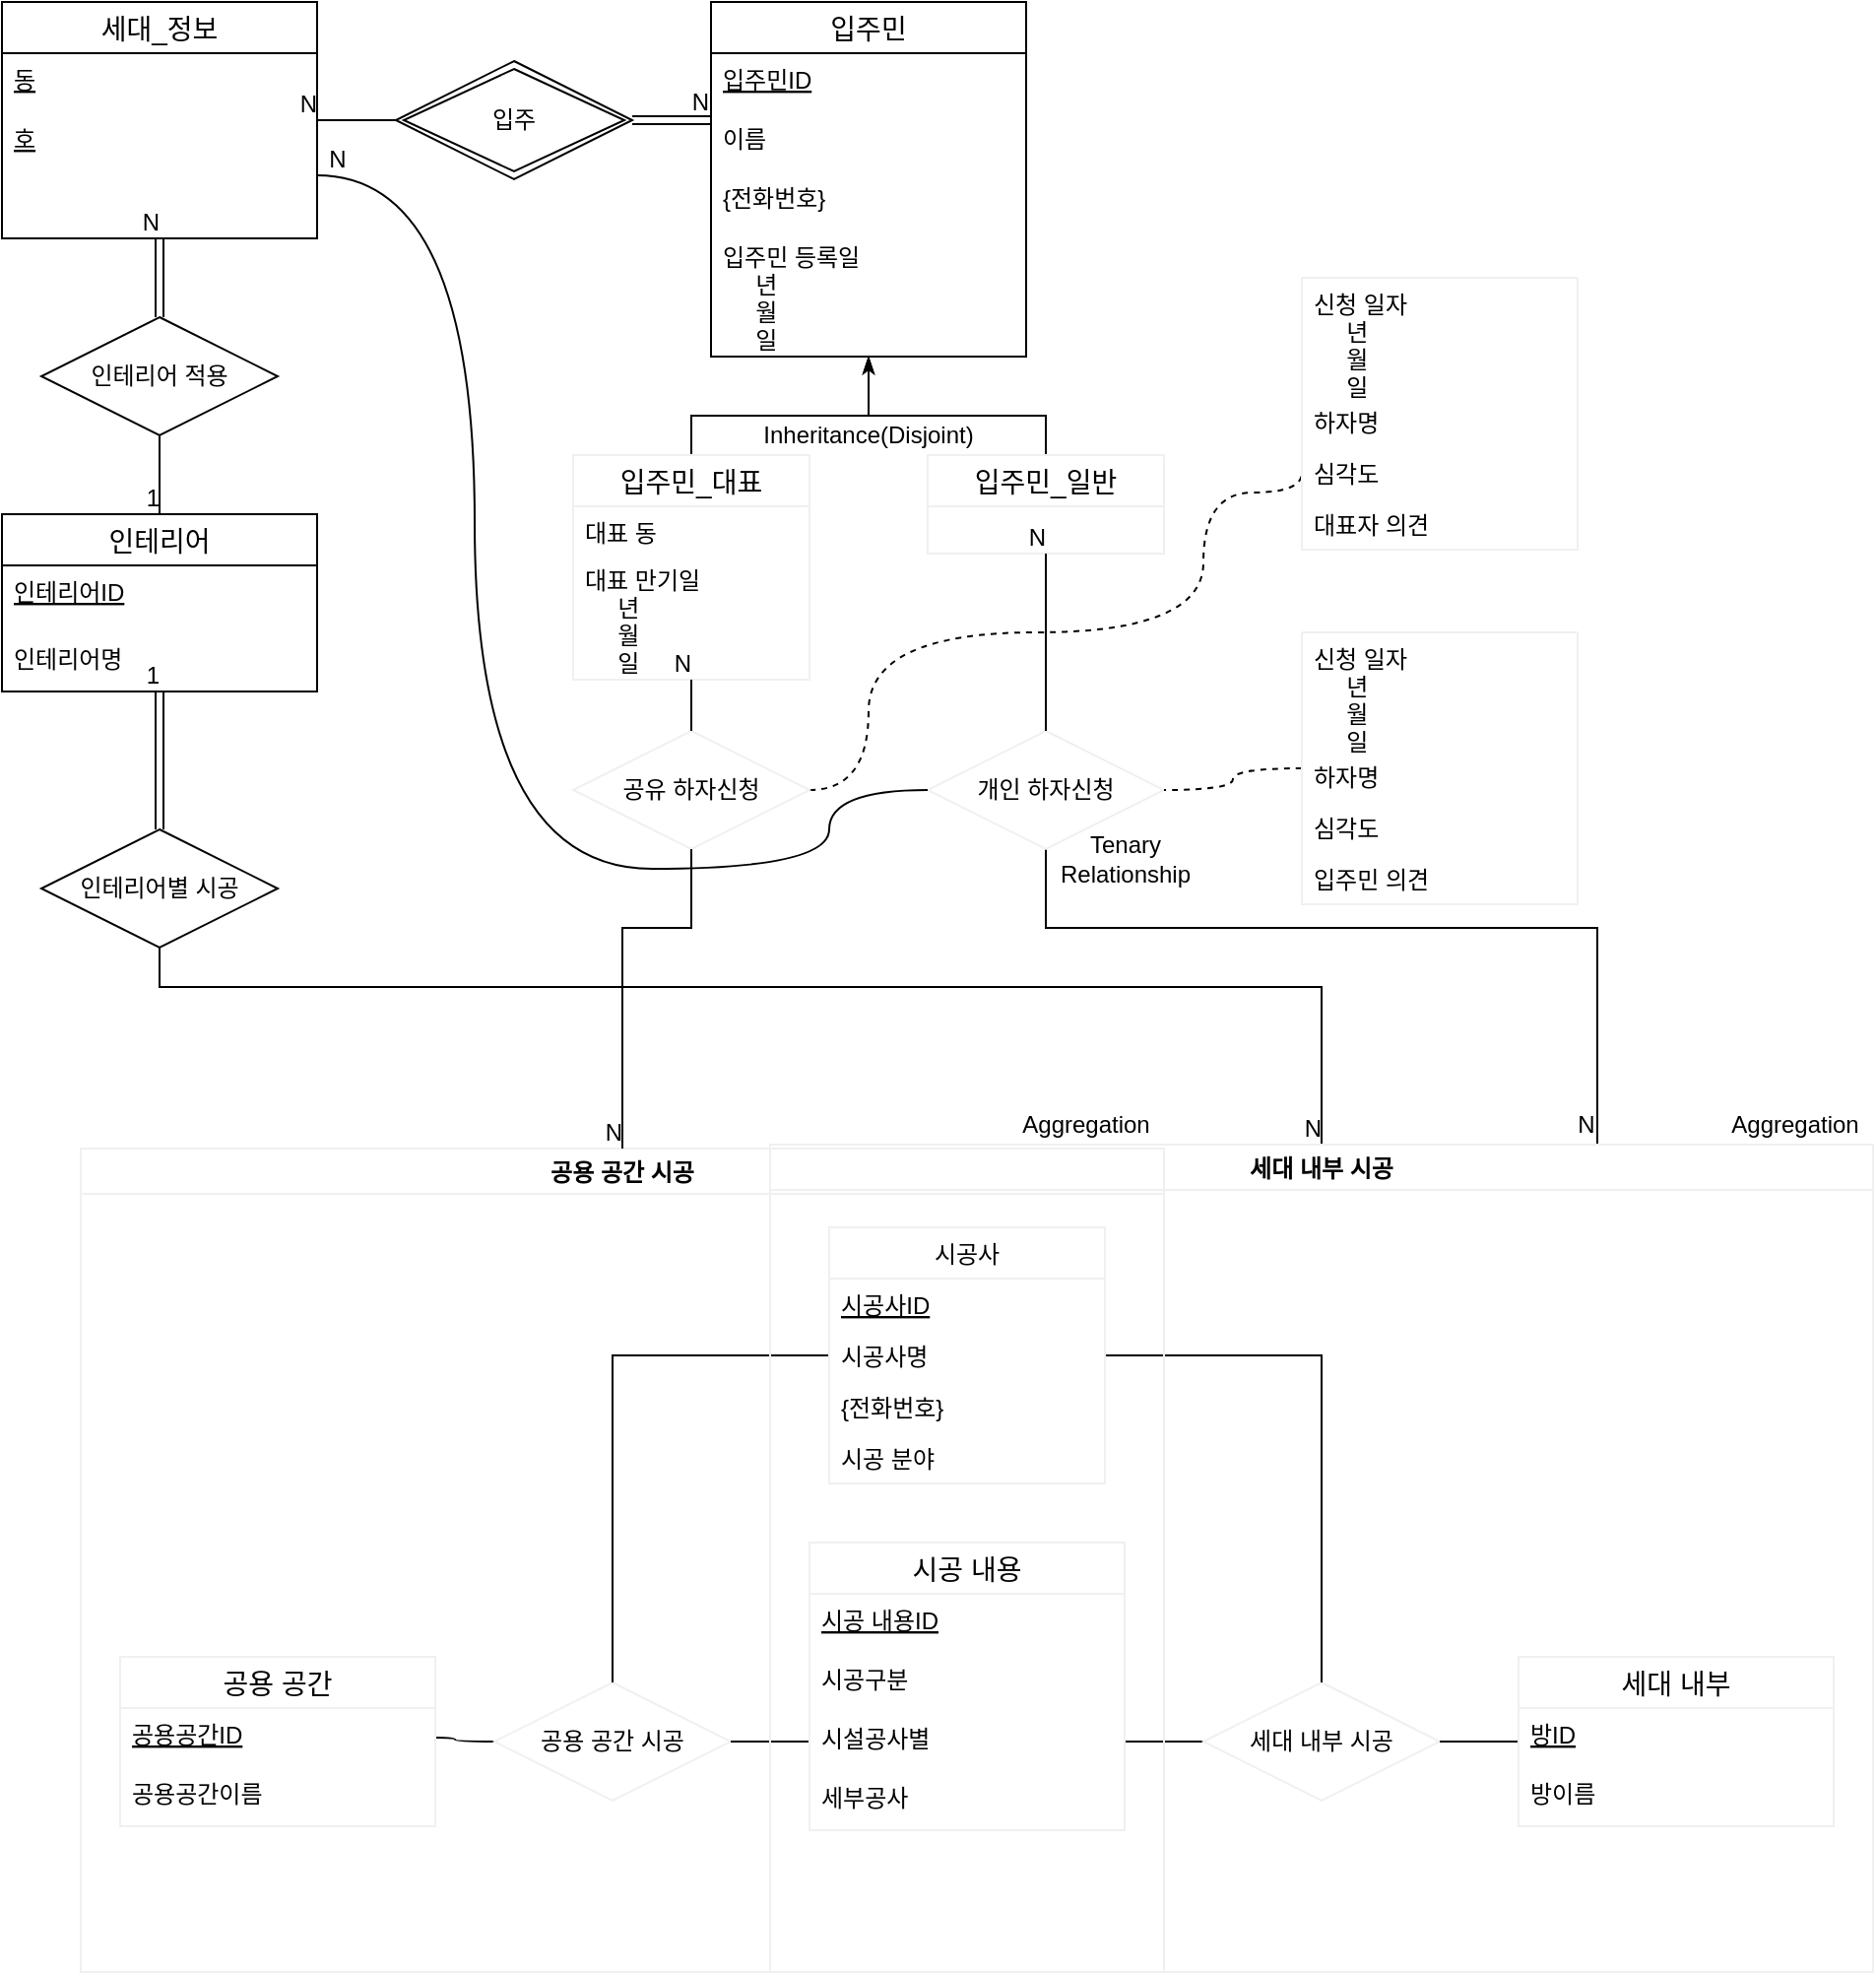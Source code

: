 <mxfile version="13.6.5">
    <diagram id="_rYbbTQPsh8oONCm1FYp" name="Page-1">
        <mxGraphModel dx="1166" dy="914" grid="1" gridSize="10" guides="1" tooltips="1" connect="1" arrows="1" fold="1" page="1" pageScale="1" pageWidth="827" pageHeight="1169" math="0" shadow="0">
            <root>
                <mxCell id="0"/>
                <mxCell id="1" parent="0"/>
                <mxCell id="4" value="인테리어 적용" style="shape=rhombus;perimeter=rhombusPerimeter;whiteSpace=wrap;html=1;align=center;" parent="1" vertex="1">
                    <mxGeometry x="100" y="200" width="120" height="60" as="geometry"/>
                </mxCell>
                <mxCell id="9" value="인테리어별 시공" style="shape=rhombus;perimeter=rhombusPerimeter;whiteSpace=wrap;html=1;align=center;" parent="1" vertex="1">
                    <mxGeometry x="100" y="460" width="120" height="60" as="geometry"/>
                </mxCell>
                <mxCell id="17" value="" style="endArrow=none;html=1;rounded=0;entryX=0.5;entryY=0;entryDx=0;entryDy=0;exitX=0.5;exitY=1;exitDx=0;exitDy=0;" edge="1" parent="1" source="4" target="48">
                    <mxGeometry relative="1" as="geometry">
                        <mxPoint x="160" y="270" as="sourcePoint"/>
                        <mxPoint x="160" y="300" as="targetPoint"/>
                    </mxGeometry>
                </mxCell>
                <mxCell id="18" value="1" style="resizable=0;html=1;align=right;verticalAlign=bottom;" connectable="0" vertex="1" parent="17">
                    <mxGeometry x="1" relative="1" as="geometry"/>
                </mxCell>
                <mxCell id="23" value="" style="shape=link;html=1;rounded=0;exitX=0.5;exitY=0;exitDx=0;exitDy=0;entryX=0.5;entryY=1;entryDx=0;entryDy=0;" edge="1" parent="1" source="4" target="44">
                    <mxGeometry relative="1" as="geometry">
                        <mxPoint x="160" y="180" as="sourcePoint"/>
                        <mxPoint x="160" y="110" as="targetPoint"/>
                    </mxGeometry>
                </mxCell>
                <mxCell id="24" value="N" style="resizable=0;html=1;align=right;verticalAlign=bottom;" connectable="0" vertex="1" parent="23">
                    <mxGeometry x="1" relative="1" as="geometry"/>
                </mxCell>
                <mxCell id="48" value="인테리어" style="swimlane;fontStyle=0;childLayout=stackLayout;horizontal=1;startSize=26;horizontalStack=0;resizeParent=1;resizeParentMax=0;resizeLast=0;collapsible=1;marginBottom=0;align=center;fontSize=14;" vertex="1" parent="1">
                    <mxGeometry x="80" y="300" width="160" height="90" as="geometry"/>
                </mxCell>
                <mxCell id="49" value="인테리어ID" style="text;strokeColor=none;fillColor=none;spacingLeft=4;spacingRight=4;overflow=hidden;rotatable=0;points=[[0,0.5],[1,0.5]];portConstraint=eastwest;fontSize=12;fontStyle=4" vertex="1" parent="48">
                    <mxGeometry y="26" width="160" height="34" as="geometry"/>
                </mxCell>
                <mxCell id="224" value="인테리어명" style="text;strokeColor=none;fillColor=none;spacingLeft=4;spacingRight=4;overflow=hidden;rotatable=0;points=[[0,0.5],[1,0.5]];portConstraint=eastwest;fontSize=12;" vertex="1" parent="48">
                    <mxGeometry y="60" width="160" height="30" as="geometry"/>
                </mxCell>
                <mxCell id="57" value="" style="shape=link;html=1;rounded=0;exitX=1;exitY=0.5;exitDx=0;exitDy=0;entryX=0;entryY=0.133;entryDx=0;entryDy=0;entryPerimeter=0;" edge="1" parent="1" target="55">
                    <mxGeometry relative="1" as="geometry">
                        <mxPoint x="400" y="100" as="sourcePoint"/>
                        <mxPoint x="440" y="80" as="targetPoint"/>
                        <Array as="points">
                            <mxPoint x="420" y="100"/>
                        </Array>
                    </mxGeometry>
                </mxCell>
                <mxCell id="58" value="N" style="resizable=0;html=1;align=right;verticalAlign=bottom;" connectable="0" vertex="1" parent="57">
                    <mxGeometry x="1" relative="1" as="geometry"/>
                </mxCell>
                <mxCell id="53" value="입주민" style="swimlane;fontStyle=0;childLayout=stackLayout;horizontal=1;startSize=26;horizontalStack=0;resizeParent=1;resizeParentMax=0;resizeLast=0;collapsible=1;marginBottom=0;align=center;fontSize=14;shadow=0;perimeterSpacing=1;swimlaneFillColor=none;glass=0;comic=0;moveCells=0;perimeter=rectanglePerimeter;container=0;treeFolding=0;rounded=0;" vertex="1" parent="1">
                    <mxGeometry x="440" y="40" width="160" height="180" as="geometry">
                        <mxRectangle x="440" y="40" width="70" height="26" as="alternateBounds"/>
                    </mxGeometry>
                </mxCell>
                <mxCell id="54" value="입주민ID" style="text;strokeColor=none;fillColor=none;spacingLeft=4;spacingRight=4;overflow=hidden;rotatable=0;points=[[0,0.5],[1,0.5]];portConstraint=eastwest;fontSize=12;fontStyle=4" vertex="1" parent="53">
                    <mxGeometry y="26" width="160" height="30" as="geometry"/>
                </mxCell>
                <mxCell id="55" value="이름" style="text;strokeColor=none;fillColor=none;spacingLeft=4;spacingRight=4;overflow=hidden;rotatable=0;points=[[0,0.5],[1,0.5]];portConstraint=eastwest;fontSize=12;" vertex="1" parent="53">
                    <mxGeometry y="56" width="160" height="30" as="geometry"/>
                </mxCell>
                <mxCell id="56" value="{전화번호}" style="text;strokeColor=none;fillColor=none;spacingLeft=4;spacingRight=4;overflow=hidden;rotatable=0;points=[[0,0.5],[1,0.5]];portConstraint=eastwest;fontSize=12;" vertex="1" parent="53">
                    <mxGeometry y="86" width="160" height="30" as="geometry"/>
                </mxCell>
                <mxCell id="102" value="입주민 등록일&#10;     년&#10;     월&#10;     일&#10;&#10;" style="text;strokeColor=none;fillColor=none;spacingLeft=4;spacingRight=4;overflow=hidden;rotatable=0;points=[[0,0.5],[1,0.5]];portConstraint=eastwest;fontSize=12;" vertex="1" parent="53">
                    <mxGeometry y="116" width="160" height="64" as="geometry"/>
                </mxCell>
                <mxCell id="60" value="" style="endArrow=none;html=1;rounded=0;exitX=0;exitY=0.5;exitDx=0;exitDy=0;entryX=1;entryY=0.5;entryDx=0;entryDy=0;" edge="1" parent="1" target="44">
                    <mxGeometry relative="1" as="geometry">
                        <mxPoint x="280" y="100" as="sourcePoint"/>
                        <mxPoint x="260" y="50" as="targetPoint"/>
                    </mxGeometry>
                </mxCell>
                <mxCell id="61" value="N" style="resizable=0;html=1;align=right;verticalAlign=bottom;" connectable="0" vertex="1" parent="60">
                    <mxGeometry x="1" relative="1" as="geometry"/>
                </mxCell>
                <mxCell id="62" value="입주" style="shape=rhombus;double=1;perimeter=rhombusPerimeter;whiteSpace=wrap;html=1;align=center;" vertex="1" parent="1">
                    <mxGeometry x="280" y="70" width="120" height="60" as="geometry"/>
                </mxCell>
                <mxCell id="107" style="edgeStyle=orthogonalEdgeStyle;rounded=0;orthogonalLoop=1;jettySize=auto;html=1;exitX=0.5;exitY=0;exitDx=0;exitDy=0;startArrow=none;startFill=0;endArrow=classicThin;endFill=1;" edge="1" parent="1" source="93">
                    <mxGeometry relative="1" as="geometry">
                        <mxPoint x="520" y="220" as="targetPoint"/>
                        <Array as="points">
                            <mxPoint x="430" y="250"/>
                            <mxPoint x="520" y="250"/>
                        </Array>
                    </mxGeometry>
                </mxCell>
                <mxCell id="93" value="입주민_대표" style="swimlane;fontStyle=0;childLayout=stackLayout;horizontal=1;startSize=26;horizontalStack=0;resizeParent=1;resizeParentMax=0;resizeLast=0;collapsible=1;marginBottom=0;align=center;fontSize=14;rounded=0;shadow=0;glass=0;comic=0;sketch=0;strokeColor=#f0f0f0;fillColor=none;gradientColor=none;" vertex="1" parent="1">
                    <mxGeometry x="370" y="270" width="120" height="114" as="geometry">
                        <mxRectangle x="370" y="270" width="110" height="26" as="alternateBounds"/>
                    </mxGeometry>
                </mxCell>
                <mxCell id="94" value="대표 동" style="text;strokeColor=none;fillColor=none;spacingLeft=4;spacingRight=4;overflow=hidden;rotatable=0;points=[[0,0.5],[1,0.5]];portConstraint=eastwest;fontSize=12;" vertex="1" parent="93">
                    <mxGeometry y="26" width="120" height="24" as="geometry"/>
                </mxCell>
                <mxCell id="95" value="대표 만기일&#10;     년&#10;     월&#10;     일" style="text;strokeColor=none;fillColor=none;spacingLeft=4;spacingRight=4;overflow=hidden;rotatable=0;points=[[0,0.5],[1,0.5]];portConstraint=eastwest;fontSize=12;" vertex="1" parent="93">
                    <mxGeometry y="50" width="120" height="64" as="geometry"/>
                </mxCell>
                <mxCell id="108" style="edgeStyle=orthogonalEdgeStyle;rounded=0;orthogonalLoop=1;jettySize=auto;html=1;exitX=0.5;exitY=0;exitDx=0;exitDy=0;startArrow=none;startFill=0;endArrow=classicThin;endFill=1;" edge="1" parent="1" source="97">
                    <mxGeometry relative="1" as="geometry">
                        <mxPoint x="520" y="220" as="targetPoint"/>
                        <Array as="points">
                            <mxPoint x="610" y="250"/>
                            <mxPoint x="520" y="250"/>
                        </Array>
                    </mxGeometry>
                </mxCell>
                <mxCell id="97" value="입주민_일반" style="swimlane;fontStyle=0;childLayout=stackLayout;horizontal=1;startSize=26;horizontalStack=0;resizeParent=1;resizeParentMax=0;resizeLast=0;collapsible=1;marginBottom=0;align=center;fontSize=14;rounded=0;shadow=0;glass=0;comic=0;sketch=0;strokeColor=#f0f0f0;fillColor=none;gradientColor=none;" vertex="1" parent="1">
                    <mxGeometry x="550" y="270" width="120" height="50" as="geometry">
                        <mxRectangle x="550" y="270" width="110" height="26" as="alternateBounds"/>
                    </mxGeometry>
                </mxCell>
                <mxCell id="182" style="edgeStyle=orthogonalEdgeStyle;curved=1;rounded=0;orthogonalLoop=1;jettySize=auto;html=1;entryX=0;entryY=0.5;entryDx=0;entryDy=0;dashed=1;startArrow=none;startFill=0;endArrow=none;endFill=0;exitX=1;exitY=0.5;exitDx=0;exitDy=0;" edge="1" parent="1" source="114" target="180">
                    <mxGeometry relative="1" as="geometry">
                        <Array as="points">
                            <mxPoint x="520" y="440"/>
                            <mxPoint x="520" y="360"/>
                            <mxPoint x="690" y="360"/>
                            <mxPoint x="690" y="289"/>
                            <mxPoint x="740" y="289"/>
                        </Array>
                    </mxGeometry>
                </mxCell>
                <mxCell id="114" value="공유 하자신청" style="shape=rhombus;perimeter=rhombusPerimeter;whiteSpace=wrap;html=1;align=center;rounded=0;shadow=0;glass=0;comic=0;sketch=0;strokeColor=#f0f0f0;fillColor=none;gradientColor=none;" vertex="1" parent="1">
                    <mxGeometry x="370" y="410" width="120" height="60" as="geometry"/>
                </mxCell>
                <mxCell id="217" style="edgeStyle=orthogonalEdgeStyle;rounded=0;orthogonalLoop=1;jettySize=auto;html=1;exitX=0.5;exitY=1;exitDx=0;exitDy=0;entryX=0.75;entryY=0;entryDx=0;entryDy=0;startArrow=none;startFill=0;endArrow=none;endFill=0;" edge="1" parent="1" source="115" target="216">
                    <mxGeometry relative="1" as="geometry">
                        <Array as="points">
                            <mxPoint x="610" y="510"/>
                            <mxPoint x="890" y="510"/>
                        </Array>
                    </mxGeometry>
                </mxCell>
                <mxCell id="115" value="개인 하자신청" style="shape=rhombus;perimeter=rhombusPerimeter;whiteSpace=wrap;html=1;align=center;rounded=0;shadow=0;glass=0;comic=0;sketch=0;strokeColor=#f0f0f0;fillColor=none;gradientColor=none;" vertex="1" parent="1">
                    <mxGeometry x="550" y="410" width="120" height="60" as="geometry"/>
                </mxCell>
                <mxCell id="176" style="edgeStyle=orthogonalEdgeStyle;rounded=0;orthogonalLoop=1;jettySize=auto;html=1;entryX=1;entryY=0.5;entryDx=0;entryDy=0;startArrow=none;startFill=0;endArrow=none;endFill=0;curved=1;dashed=1;" edge="1" parent="1" source="169" target="115">
                    <mxGeometry relative="1" as="geometry"/>
                </mxCell>
                <mxCell id="169" value="" style="swimlane;fontStyle=0;childLayout=stackLayout;horizontal=1;startSize=0;fillColor=none;horizontalStack=0;resizeParent=1;resizeParentMax=0;resizeLast=0;collapsible=0;marginBottom=0;rounded=0;shadow=0;glass=0;comic=0;sketch=0;strokeColor=#f0f0f0;resizable=1;swimlaneLine=0;" vertex="1" parent="1">
                    <mxGeometry x="740" y="360" width="140" height="138" as="geometry"/>
                </mxCell>
                <mxCell id="170" value="신청 일자&#10;     년&#10;     월&#10;     일" style="text;strokeColor=none;fillColor=none;align=left;verticalAlign=top;spacingLeft=4;spacingRight=4;overflow=hidden;rotatable=0;points=[[0,0.5],[1,0.5]];portConstraint=eastwest;" vertex="1" parent="169">
                    <mxGeometry width="140" height="60" as="geometry"/>
                </mxCell>
                <mxCell id="171" value="하자명" style="text;strokeColor=none;fillColor=none;align=left;verticalAlign=top;spacingLeft=4;spacingRight=4;overflow=hidden;rotatable=0;points=[[0,0.5],[1,0.5]];portConstraint=eastwest;" vertex="1" parent="169">
                    <mxGeometry y="60" width="140" height="26" as="geometry"/>
                </mxCell>
                <mxCell id="172" value="심각도" style="text;strokeColor=none;fillColor=none;align=left;verticalAlign=top;spacingLeft=4;spacingRight=4;overflow=hidden;rotatable=0;points=[[0,0.5],[1,0.5]];portConstraint=eastwest;" vertex="1" parent="169">
                    <mxGeometry y="86" width="140" height="26" as="geometry"/>
                </mxCell>
                <mxCell id="173" value="입주민 의견" style="text;strokeColor=none;fillColor=none;align=left;verticalAlign=top;spacingLeft=4;spacingRight=4;overflow=hidden;rotatable=0;points=[[0,0.5],[1,0.5]];portConstraint=eastwest;" vertex="1" parent="169">
                    <mxGeometry y="112" width="140" height="26" as="geometry"/>
                </mxCell>
                <mxCell id="185" value="" style="shape=link;html=1;rounded=0;startArrow=none;startFill=0;endArrow=none;endFill=0;exitX=0.5;exitY=0;exitDx=0;exitDy=0;" edge="1" parent="1" source="9">
                    <mxGeometry relative="1" as="geometry">
                        <mxPoint x="160" y="440" as="sourcePoint"/>
                        <mxPoint x="160" y="390" as="targetPoint"/>
                    </mxGeometry>
                </mxCell>
                <mxCell id="186" value="1" style="resizable=0;html=1;align=right;verticalAlign=bottom;" connectable="0" vertex="1" parent="185">
                    <mxGeometry x="1" relative="1" as="geometry"/>
                </mxCell>
                <mxCell id="187" value="" style="endArrow=none;html=1;rounded=0;entryX=0.5;entryY=0;entryDx=0;entryDy=0;" edge="1" parent="1" target="216">
                    <mxGeometry relative="1" as="geometry">
                        <mxPoint x="160" y="520" as="sourcePoint"/>
                        <mxPoint x="440" y="520" as="targetPoint"/>
                        <Array as="points">
                            <mxPoint x="160" y="540"/>
                            <mxPoint x="750" y="540"/>
                        </Array>
                    </mxGeometry>
                </mxCell>
                <mxCell id="188" value="N" style="resizable=0;html=1;align=right;verticalAlign=bottom;" connectable="0" vertex="1" parent="187">
                    <mxGeometry x="1" relative="1" as="geometry"/>
                </mxCell>
                <mxCell id="189" value="Inheritance(Disjoint)" style="text;html=1;strokeColor=none;fillColor=none;align=center;verticalAlign=middle;whiteSpace=wrap;rounded=0;shadow=0;glass=0;comic=0;sketch=0;" vertex="1" parent="1">
                    <mxGeometry x="500" y="250" width="40" height="20" as="geometry"/>
                </mxCell>
                <mxCell id="190" value="" style="endArrow=none;html=1;rounded=0;entryX=0.5;entryY=1;entryDx=0;entryDy=0;exitX=0.5;exitY=0;exitDx=0;exitDy=0;" edge="1" parent="1" source="114" target="93">
                    <mxGeometry relative="1" as="geometry">
                        <mxPoint x="340" y="490" as="sourcePoint"/>
                        <mxPoint x="360" y="350" as="targetPoint"/>
                    </mxGeometry>
                </mxCell>
                <mxCell id="191" value="N" style="resizable=0;html=1;align=right;verticalAlign=bottom;" connectable="0" vertex="1" parent="190">
                    <mxGeometry x="1" relative="1" as="geometry"/>
                </mxCell>
                <mxCell id="192" value="" style="endArrow=none;html=1;rounded=0;entryX=0.5;entryY=1;entryDx=0;entryDy=0;exitX=0.5;exitY=0;exitDx=0;exitDy=0;" edge="1" parent="1" source="115" target="97">
                    <mxGeometry relative="1" as="geometry">
                        <mxPoint x="340" y="490" as="sourcePoint"/>
                        <mxPoint x="500" y="490" as="targetPoint"/>
                    </mxGeometry>
                </mxCell>
                <mxCell id="193" value="N" style="resizable=0;html=1;align=right;verticalAlign=bottom;" connectable="0" vertex="1" parent="192">
                    <mxGeometry x="1" relative="1" as="geometry"/>
                </mxCell>
                <mxCell id="44" value="세대_정보" style="swimlane;fontStyle=0;childLayout=stackLayout;horizontal=1;startSize=26;horizontalStack=0;resizeParent=1;resizeParentMax=0;resizeLast=0;collapsible=1;marginBottom=0;align=center;fontSize=14;" vertex="1" parent="1">
                    <mxGeometry x="80" y="40" width="160" height="120" as="geometry">
                        <mxRectangle x="80" y="40" width="50" height="26" as="alternateBounds"/>
                    </mxGeometry>
                </mxCell>
                <mxCell id="45" value="동" style="text;strokeColor=none;fillColor=none;spacingLeft=4;spacingRight=4;overflow=hidden;rotatable=0;points=[[0,0.5],[1,0.5]];portConstraint=eastwest;fontSize=12;fontStyle=4" vertex="1" parent="44">
                    <mxGeometry y="26" width="160" height="30" as="geometry"/>
                </mxCell>
                <mxCell id="46" value="호" style="text;strokeColor=none;fillColor=none;spacingLeft=4;spacingRight=4;overflow=hidden;rotatable=0;points=[[0,0.5],[1,0.5]];portConstraint=eastwest;fontSize=12;fontStyle=4" vertex="1" parent="44">
                    <mxGeometry y="56" width="160" height="64" as="geometry"/>
                </mxCell>
                <mxCell id="200" style="edgeStyle=orthogonalEdgeStyle;curved=1;rounded=0;orthogonalLoop=1;jettySize=auto;html=1;exitX=1;exitY=0.5;exitDx=0;exitDy=0;entryX=0;entryY=0.5;entryDx=0;entryDy=0;startArrow=none;startFill=0;endArrow=none;endFill=0;" edge="1" parent="1" source="46" target="115">
                    <mxGeometry relative="1" as="geometry">
                        <Array as="points">
                            <mxPoint x="320" y="128"/>
                            <mxPoint x="320" y="480"/>
                            <mxPoint x="500" y="480"/>
                            <mxPoint x="500" y="440"/>
                        </Array>
                    </mxGeometry>
                </mxCell>
                <mxCell id="177" value="" style="swimlane;fontStyle=0;childLayout=stackLayout;horizontal=1;startSize=0;fillColor=none;horizontalStack=0;resizeParent=1;resizeParentMax=0;resizeLast=0;collapsible=0;marginBottom=0;rounded=0;shadow=0;glass=0;comic=0;sketch=0;strokeColor=#f0f0f0;resizable=1;swimlaneLine=0;" vertex="1" parent="1">
                    <mxGeometry x="740" y="180" width="140" height="138" as="geometry"/>
                </mxCell>
                <mxCell id="178" value="신청 일자&#10;     년&#10;     월&#10;     일" style="text;strokeColor=none;fillColor=none;align=left;verticalAlign=top;spacingLeft=4;spacingRight=4;overflow=hidden;rotatable=0;points=[[0,0.5],[1,0.5]];portConstraint=eastwest;" vertex="1" parent="177">
                    <mxGeometry width="140" height="60" as="geometry"/>
                </mxCell>
                <mxCell id="179" value="하자명" style="text;strokeColor=none;fillColor=none;align=left;verticalAlign=top;spacingLeft=4;spacingRight=4;overflow=hidden;rotatable=0;points=[[0,0.5],[1,0.5]];portConstraint=eastwest;" vertex="1" parent="177">
                    <mxGeometry y="60" width="140" height="26" as="geometry"/>
                </mxCell>
                <mxCell id="180" value="심각도" style="text;strokeColor=none;fillColor=none;align=left;verticalAlign=top;spacingLeft=4;spacingRight=4;overflow=hidden;rotatable=0;points=[[0,0.5],[1,0.5]];portConstraint=eastwest;" vertex="1" parent="177">
                    <mxGeometry y="86" width="140" height="26" as="geometry"/>
                </mxCell>
                <mxCell id="181" value="대표자 의견" style="text;strokeColor=none;fillColor=none;align=left;verticalAlign=top;spacingLeft=4;spacingRight=4;overflow=hidden;rotatable=0;points=[[0,0.5],[1,0.5]];portConstraint=eastwest;" vertex="1" parent="177">
                    <mxGeometry y="112" width="140" height="26" as="geometry"/>
                </mxCell>
                <mxCell id="233" style="edgeStyle=orthogonalEdgeStyle;orthogonalLoop=1;jettySize=auto;html=1;entryX=1;entryY=0.5;entryDx=0;entryDy=0;startArrow=none;startFill=0;endArrow=none;endFill=0;curved=1;" edge="1" parent="1" source="129" target="204">
                    <mxGeometry relative="1" as="geometry"/>
                </mxCell>
                <mxCell id="129" value="공용 공간 시공" style="shape=rhombus;perimeter=rhombusPerimeter;whiteSpace=wrap;html=1;align=center;rounded=0;shadow=0;glass=0;comic=0;sketch=0;strokeColor=#f0f0f0;fillColor=none;gradientColor=none;" vertex="1" parent="1">
                    <mxGeometry x="330" y="893" width="120" height="60" as="geometry"/>
                </mxCell>
                <mxCell id="207" style="edgeStyle=orthogonalEdgeStyle;rounded=0;orthogonalLoop=1;jettySize=auto;html=1;entryX=0.5;entryY=0;entryDx=0;entryDy=0;startArrow=none;startFill=0;endArrow=none;endFill=0;" edge="1" parent="1" source="124" target="129">
                    <mxGeometry relative="1" as="geometry"/>
                </mxCell>
                <mxCell id="208" style="edgeStyle=orthogonalEdgeStyle;rounded=0;orthogonalLoop=1;jettySize=auto;html=1;exitX=0;exitY=0.5;exitDx=0;exitDy=0;entryX=1;entryY=0.5;entryDx=0;entryDy=0;startArrow=none;startFill=0;endArrow=none;endFill=0;" edge="1" parent="1" source="133" target="129">
                    <mxGeometry relative="1" as="geometry"/>
                </mxCell>
                <mxCell id="211" style="edgeStyle=orthogonalEdgeStyle;rounded=0;orthogonalLoop=1;jettySize=auto;html=1;exitX=0;exitY=0.5;exitDx=0;exitDy=0;entryX=1;entryY=0.5;entryDx=0;entryDy=0;startArrow=none;startFill=0;endArrow=none;endFill=0;" edge="1" parent="1" source="210" target="133">
                    <mxGeometry relative="1" as="geometry"/>
                </mxCell>
                <mxCell id="210" value="세대 내부 시공" style="shape=rhombus;perimeter=rhombusPerimeter;whiteSpace=wrap;html=1;align=center;rounded=0;shadow=0;glass=0;comic=0;sketch=0;strokeColor=#f0f0f0;fillColor=none;gradientColor=none;" vertex="1" parent="1">
                    <mxGeometry x="690" y="893" width="120" height="60" as="geometry"/>
                </mxCell>
                <mxCell id="212" style="edgeStyle=orthogonalEdgeStyle;orthogonalLoop=1;jettySize=auto;html=1;entryX=1;entryY=0.5;entryDx=0;entryDy=0;startArrow=none;startFill=0;endArrow=none;endFill=0;curved=1;" edge="1" parent="1" source="120" target="210">
                    <mxGeometry relative="1" as="geometry"/>
                </mxCell>
                <mxCell id="214" style="edgeStyle=orthogonalEdgeStyle;orthogonalLoop=1;jettySize=auto;html=1;exitX=1;exitY=0.5;exitDx=0;exitDy=0;entryX=0.5;entryY=0;entryDx=0;entryDy=0;startArrow=none;startFill=0;endArrow=none;endFill=0;rounded=0;" edge="1" parent="1" source="126" target="210">
                    <mxGeometry relative="1" as="geometry"/>
                </mxCell>
                <mxCell id="215" value="공용 공간 시공" style="swimlane;rounded=0;shadow=0;glass=0;comic=0;sketch=0;strokeColor=#f0f0f0;fillColor=none;gradientColor=none;" vertex="1" parent="1">
                    <mxGeometry x="120" y="622" width="550" height="418" as="geometry"/>
                </mxCell>
                <mxCell id="203" value="공용 공간" style="swimlane;fontStyle=0;childLayout=stackLayout;horizontal=1;startSize=26;horizontalStack=0;resizeParent=1;resizeParentMax=0;resizeLast=0;collapsible=1;marginBottom=0;align=center;fontSize=14;rounded=0;shadow=0;glass=0;comic=0;sketch=0;strokeColor=#f0f0f0;fillColor=none;gradientColor=none;" vertex="1" parent="215">
                    <mxGeometry x="20" y="258" width="160" height="86" as="geometry"/>
                </mxCell>
                <mxCell id="204" value="공용공간ID" style="text;strokeColor=none;fillColor=none;spacingLeft=4;spacingRight=4;overflow=hidden;rotatable=0;points=[[0,0.5],[1,0.5]];portConstraint=eastwest;fontSize=12;fontStyle=4" vertex="1" parent="203">
                    <mxGeometry y="26" width="160" height="30" as="geometry"/>
                </mxCell>
                <mxCell id="205" value="공용공간이름" style="text;strokeColor=none;fillColor=none;spacingLeft=4;spacingRight=4;overflow=hidden;rotatable=0;points=[[0,0.5],[1,0.5]];portConstraint=eastwest;fontSize=12;" vertex="1" parent="203">
                    <mxGeometry y="56" width="160" height="30" as="geometry"/>
                </mxCell>
                <mxCell id="216" value="세대 내부 시공" style="swimlane;rounded=0;shadow=0;glass=0;comic=0;sketch=0;strokeColor=#f0f0f0;fillColor=none;gradientColor=none;" vertex="1" parent="1">
                    <mxGeometry x="470" y="620" width="560" height="420" as="geometry"/>
                </mxCell>
                <mxCell id="222" value="Aggregation" style="text;html=1;align=center;verticalAlign=middle;resizable=0;points=[];autosize=1;" vertex="1" parent="216">
                    <mxGeometry x="480" y="-20" width="80" height="20" as="geometry"/>
                </mxCell>
                <mxCell id="124" value="시공사" style="swimlane;fontStyle=0;childLayout=stackLayout;horizontal=1;startSize=26;fillColor=none;horizontalStack=0;resizeParent=1;resizeParentMax=0;resizeLast=0;collapsible=1;marginBottom=0;rounded=0;shadow=0;glass=0;comic=0;sketch=0;strokeColor=#f0f0f0;" vertex="1" parent="1">
                    <mxGeometry x="500" y="662" width="140" height="130" as="geometry"/>
                </mxCell>
                <mxCell id="125" value="시공사ID" style="text;strokeColor=none;fillColor=none;align=left;verticalAlign=top;spacingLeft=4;spacingRight=4;overflow=hidden;rotatable=0;points=[[0,0.5],[1,0.5]];portConstraint=eastwest;fontStyle=4" vertex="1" parent="124">
                    <mxGeometry y="26" width="140" height="26" as="geometry"/>
                </mxCell>
                <mxCell id="126" value="시공사명" style="text;strokeColor=none;fillColor=none;align=left;verticalAlign=top;spacingLeft=4;spacingRight=4;overflow=hidden;rotatable=0;points=[[0,0.5],[1,0.5]];portConstraint=eastwest;" vertex="1" parent="124">
                    <mxGeometry y="52" width="140" height="26" as="geometry"/>
                </mxCell>
                <mxCell id="127" value="{전화번호}" style="text;strokeColor=none;fillColor=none;align=left;verticalAlign=top;spacingLeft=4;spacingRight=4;overflow=hidden;rotatable=0;points=[[0,0.5],[1,0.5]];portConstraint=eastwest;" vertex="1" parent="124">
                    <mxGeometry y="78" width="140" height="26" as="geometry"/>
                </mxCell>
                <mxCell id="128" value="시공 분야" style="text;strokeColor=none;fillColor=none;align=left;verticalAlign=top;spacingLeft=4;spacingRight=4;overflow=hidden;rotatable=0;points=[[0,0.5],[1,0.5]];portConstraint=eastwest;" vertex="1" parent="124">
                    <mxGeometry y="104" width="140" height="26" as="geometry"/>
                </mxCell>
                <mxCell id="137" style="edgeStyle=orthogonalEdgeStyle;rounded=0;orthogonalLoop=1;jettySize=auto;html=1;exitX=1;exitY=0.5;exitDx=0;exitDy=0;startArrow=none;startFill=0;endArrow=none;endFill=0;" edge="1" parent="124" source="126" target="126">
                    <mxGeometry relative="1" as="geometry"/>
                </mxCell>
                <mxCell id="130" value="시공 내용" style="swimlane;fontStyle=0;childLayout=stackLayout;horizontal=1;startSize=26;horizontalStack=0;resizeParent=1;resizeParentMax=0;resizeLast=0;collapsible=1;marginBottom=0;align=center;fontSize=14;rounded=0;shadow=0;glass=0;comic=0;sketch=0;strokeColor=#f0f0f0;fillColor=none;gradientColor=none;" vertex="1" parent="1">
                    <mxGeometry x="490" y="822" width="160" height="146" as="geometry"/>
                </mxCell>
                <mxCell id="131" value="시공 내용ID" style="text;strokeColor=none;fillColor=none;spacingLeft=4;spacingRight=4;overflow=hidden;rotatable=0;points=[[0,0.5],[1,0.5]];portConstraint=eastwest;fontSize=12;fontStyle=4" vertex="1" parent="130">
                    <mxGeometry y="26" width="160" height="30" as="geometry"/>
                </mxCell>
                <mxCell id="132" value="시공구분" style="text;strokeColor=none;fillColor=none;spacingLeft=4;spacingRight=4;overflow=hidden;rotatable=0;points=[[0,0.5],[1,0.5]];portConstraint=eastwest;fontSize=12;" vertex="1" parent="130">
                    <mxGeometry y="56" width="160" height="30" as="geometry"/>
                </mxCell>
                <mxCell id="133" value="시설공사별" style="text;strokeColor=none;fillColor=none;spacingLeft=4;spacingRight=4;overflow=hidden;rotatable=0;points=[[0,0.5],[1,0.5]];portConstraint=eastwest;fontSize=12;" vertex="1" parent="130">
                    <mxGeometry y="86" width="160" height="30" as="geometry"/>
                </mxCell>
                <mxCell id="134" value="세부공사" style="text;strokeColor=none;fillColor=none;spacingLeft=4;spacingRight=4;overflow=hidden;rotatable=0;points=[[0,0.5],[1,0.5]];portConstraint=eastwest;fontSize=12;" vertex="1" parent="130">
                    <mxGeometry y="116" width="160" height="30" as="geometry"/>
                </mxCell>
                <mxCell id="120" value="세대 내부" style="swimlane;fontStyle=0;childLayout=stackLayout;horizontal=1;startSize=26;horizontalStack=0;resizeParent=1;resizeParentMax=0;resizeLast=0;collapsible=1;marginBottom=0;align=center;fontSize=14;rounded=0;shadow=0;glass=0;comic=0;sketch=0;strokeColor=#f0f0f0;fillColor=none;gradientColor=none;" vertex="1" parent="1">
                    <mxGeometry x="850" y="880" width="160" height="86" as="geometry"/>
                </mxCell>
                <mxCell id="121" value="방ID" style="text;strokeColor=none;fillColor=none;spacingLeft=4;spacingRight=4;overflow=hidden;rotatable=0;points=[[0,0.5],[1,0.5]];portConstraint=eastwest;fontSize=12;fontStyle=4" vertex="1" parent="120">
                    <mxGeometry y="26" width="160" height="30" as="geometry"/>
                </mxCell>
                <mxCell id="213" value="방이름" style="text;strokeColor=none;fillColor=none;spacingLeft=4;spacingRight=4;overflow=hidden;rotatable=0;points=[[0,0.5],[1,0.5]];portConstraint=eastwest;fontSize=12;fontStyle=0" vertex="1" parent="120">
                    <mxGeometry y="56" width="160" height="30" as="geometry"/>
                </mxCell>
                <mxCell id="219" value="" style="endArrow=none;html=1;rounded=0;exitX=0.5;exitY=1;exitDx=0;exitDy=0;entryX=0.5;entryY=0;entryDx=0;entryDy=0;" edge="1" parent="1" source="114" target="215">
                    <mxGeometry relative="1" as="geometry">
                        <mxPoint x="410" y="510" as="sourcePoint"/>
                        <mxPoint x="570" y="510" as="targetPoint"/>
                        <Array as="points">
                            <mxPoint x="430" y="510"/>
                            <mxPoint x="410" y="510"/>
                            <mxPoint x="395" y="510"/>
                        </Array>
                    </mxGeometry>
                </mxCell>
                <mxCell id="220" value="N" style="resizable=0;html=1;align=right;verticalAlign=bottom;" connectable="0" vertex="1" parent="219">
                    <mxGeometry x="1" relative="1" as="geometry"/>
                </mxCell>
                <mxCell id="221" value="Aggregation" style="text;html=1;align=center;verticalAlign=middle;resizable=0;points=[];autosize=1;" vertex="1" parent="1">
                    <mxGeometry x="590" y="600" width="80" height="20" as="geometry"/>
                </mxCell>
                <mxCell id="223" value="Tenary&lt;br&gt;Relationship" style="text;html=1;align=center;verticalAlign=middle;resizable=0;points=[];autosize=1;" vertex="1" parent="1">
                    <mxGeometry x="610" y="460" width="80" height="30" as="geometry"/>
                </mxCell>
                <mxCell id="225" value="N" style="text;html=1;align=center;verticalAlign=middle;resizable=0;points=[];autosize=1;" vertex="1" parent="1">
                    <mxGeometry x="240" y="110" width="20" height="20" as="geometry"/>
                </mxCell>
                <mxCell id="226" value="N" style="text;html=1;align=center;verticalAlign=middle;resizable=0;points=[];autosize=1;" vertex="1" parent="1">
                    <mxGeometry x="874" y="600" width="20" height="20" as="geometry"/>
                </mxCell>
            </root>
        </mxGraphModel>
    </diagram>
</mxfile>